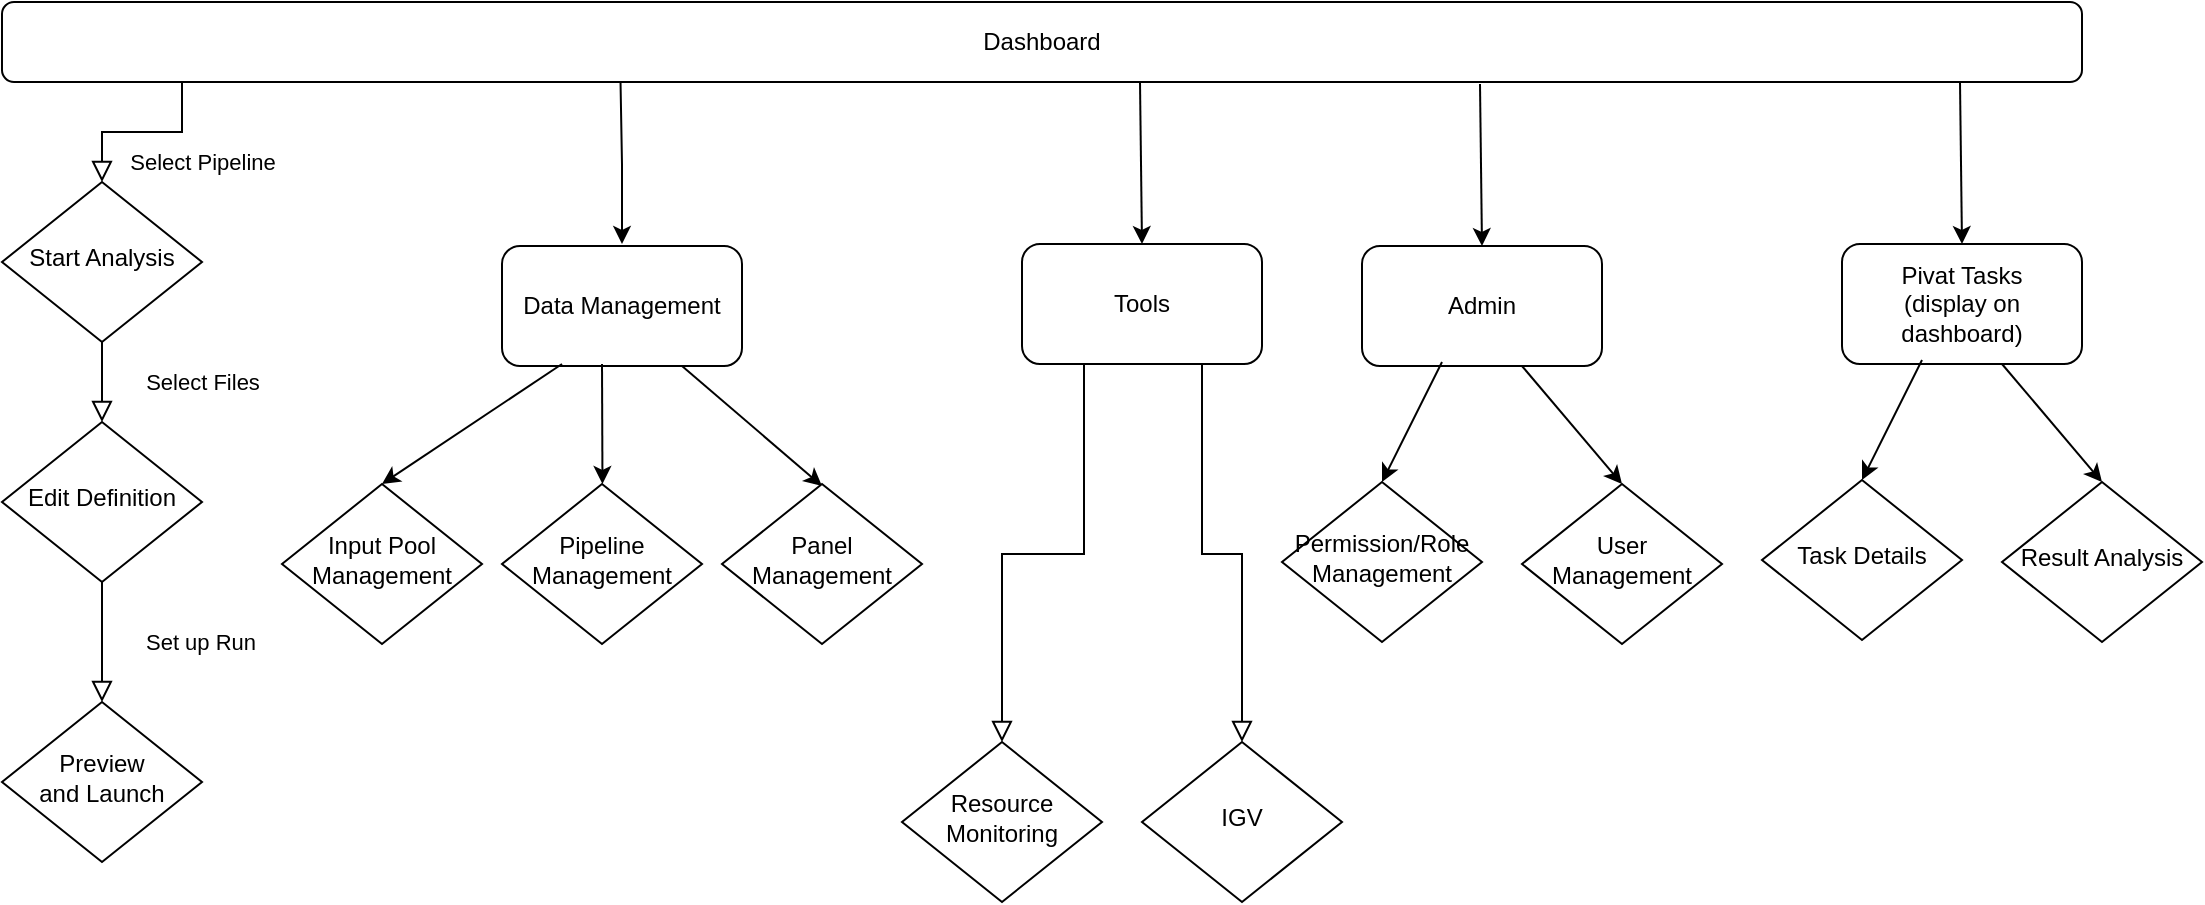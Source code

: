 <mxfile version="21.3.2" type="github">
  <diagram id="C5RBs43oDa-KdzZeNtuy" name="Page-1">
    <mxGraphModel dx="1383" dy="741" grid="1" gridSize="10" guides="1" tooltips="1" connect="1" arrows="1" fold="1" page="1" pageScale="1" pageWidth="827" pageHeight="1169" math="0" shadow="0">
      <root>
        <mxCell id="WIyWlLk6GJQsqaUBKTNV-0" />
        <mxCell id="WIyWlLk6GJQsqaUBKTNV-1" parent="WIyWlLk6GJQsqaUBKTNV-0" />
        <mxCell id="WIyWlLk6GJQsqaUBKTNV-2" value="Select Pipeline" style="rounded=0;html=1;jettySize=auto;orthogonalLoop=1;fontSize=11;endArrow=block;endFill=0;endSize=8;strokeWidth=1;shadow=0;labelBackgroundColor=none;edgeStyle=orthogonalEdgeStyle;" parent="WIyWlLk6GJQsqaUBKTNV-1" source="WIyWlLk6GJQsqaUBKTNV-3" target="WIyWlLk6GJQsqaUBKTNV-6" edge="1">
          <mxGeometry x="-0.444" y="18" relative="1" as="geometry">
            <Array as="points">
              <mxPoint x="260" y="145" />
              <mxPoint x="220" y="145" />
            </Array>
            <mxPoint x="10" y="-3" as="offset" />
          </mxGeometry>
        </mxCell>
        <mxCell id="WIyWlLk6GJQsqaUBKTNV-3" value="Dashboard" style="rounded=1;whiteSpace=wrap;html=1;fontSize=12;glass=0;strokeWidth=1;shadow=0;" parent="WIyWlLk6GJQsqaUBKTNV-1" vertex="1">
          <mxGeometry x="170" y="80" width="1040" height="40" as="geometry" />
        </mxCell>
        <mxCell id="WIyWlLk6GJQsqaUBKTNV-4" value="Select Files" style="rounded=0;html=1;jettySize=auto;orthogonalLoop=1;fontSize=11;endArrow=block;endFill=0;endSize=8;strokeWidth=1;shadow=0;labelBackgroundColor=none;edgeStyle=orthogonalEdgeStyle;" parent="WIyWlLk6GJQsqaUBKTNV-1" source="WIyWlLk6GJQsqaUBKTNV-6" target="WIyWlLk6GJQsqaUBKTNV-10" edge="1">
          <mxGeometry y="50" relative="1" as="geometry">
            <mxPoint as="offset" />
          </mxGeometry>
        </mxCell>
        <mxCell id="WIyWlLk6GJQsqaUBKTNV-6" value="Start Analysis" style="rhombus;whiteSpace=wrap;html=1;shadow=0;fontFamily=Helvetica;fontSize=12;align=center;strokeWidth=1;spacing=6;spacingTop=-4;" parent="WIyWlLk6GJQsqaUBKTNV-1" vertex="1">
          <mxGeometry x="170" y="170" width="100" height="80" as="geometry" />
        </mxCell>
        <mxCell id="WIyWlLk6GJQsqaUBKTNV-8" value="Set up Run" style="rounded=0;html=1;jettySize=auto;orthogonalLoop=1;fontSize=11;endArrow=block;endFill=0;endSize=8;strokeWidth=1;shadow=0;labelBackgroundColor=none;edgeStyle=orthogonalEdgeStyle;" parent="WIyWlLk6GJQsqaUBKTNV-1" source="WIyWlLk6GJQsqaUBKTNV-10" edge="1">
          <mxGeometry x="0.009" y="49" relative="1" as="geometry">
            <mxPoint y="-1" as="offset" />
            <mxPoint x="220" y="430" as="targetPoint" />
          </mxGeometry>
        </mxCell>
        <mxCell id="WIyWlLk6GJQsqaUBKTNV-10" value="Edit Definition" style="rhombus;whiteSpace=wrap;html=1;shadow=0;fontFamily=Helvetica;fontSize=12;align=center;strokeWidth=1;spacing=6;spacingTop=-4;" parent="WIyWlLk6GJQsqaUBKTNV-1" vertex="1">
          <mxGeometry x="170" y="290" width="100" height="80" as="geometry" />
        </mxCell>
        <mxCell id="r_vhM-KLNuA45PHsS9CR-2" value="Preview&lt;br&gt;and Launch" style="rhombus;whiteSpace=wrap;html=1;shadow=0;fontFamily=Helvetica;fontSize=12;align=center;strokeWidth=1;spacing=6;spacingTop=-4;" parent="WIyWlLk6GJQsqaUBKTNV-1" vertex="1">
          <mxGeometry x="170" y="430" width="100" height="80" as="geometry" />
        </mxCell>
        <mxCell id="r_vhM-KLNuA45PHsS9CR-7" value="" style="endArrow=classic;html=1;rounded=0;exitX=0.369;exitY=0.975;exitDx=0;exitDy=0;exitPerimeter=0;" parent="WIyWlLk6GJQsqaUBKTNV-1" edge="1">
          <mxGeometry width="50" height="50" relative="1" as="geometry">
            <mxPoint x="479.26" y="120" as="sourcePoint" />
            <mxPoint x="480" y="201" as="targetPoint" />
            <Array as="points">
              <mxPoint x="480" y="161" />
            </Array>
          </mxGeometry>
        </mxCell>
        <mxCell id="r_vhM-KLNuA45PHsS9CR-9" value="Data Management" style="rounded=1;whiteSpace=wrap;html=1;" parent="WIyWlLk6GJQsqaUBKTNV-1" vertex="1">
          <mxGeometry x="420" y="202" width="120" height="60" as="geometry" />
        </mxCell>
        <mxCell id="r_vhM-KLNuA45PHsS9CR-10" value="" style="endArrow=classic;html=1;rounded=0;exitX=0.369;exitY=0.975;exitDx=0;exitDy=0;exitPerimeter=0;" parent="WIyWlLk6GJQsqaUBKTNV-1" edge="1">
          <mxGeometry width="50" height="50" relative="1" as="geometry">
            <mxPoint x="739" y="120" as="sourcePoint" />
            <mxPoint x="740" y="201" as="targetPoint" />
          </mxGeometry>
        </mxCell>
        <mxCell id="r_vhM-KLNuA45PHsS9CR-11" value="Tools" style="rounded=1;whiteSpace=wrap;html=1;" parent="WIyWlLk6GJQsqaUBKTNV-1" vertex="1">
          <mxGeometry x="680" y="201" width="120" height="60" as="geometry" />
        </mxCell>
        <mxCell id="r_vhM-KLNuA45PHsS9CR-12" value="" style="rounded=0;html=1;jettySize=auto;orthogonalLoop=1;fontSize=11;endArrow=block;endFill=0;endSize=8;strokeWidth=1;shadow=0;labelBackgroundColor=none;edgeStyle=orthogonalEdgeStyle;" parent="WIyWlLk6GJQsqaUBKTNV-1" target="r_vhM-KLNuA45PHsS9CR-13" edge="1">
          <mxGeometry y="20" relative="1" as="geometry">
            <mxPoint as="offset" />
            <mxPoint x="740" y="261" as="sourcePoint" />
            <Array as="points">
              <mxPoint x="770" y="261" />
              <mxPoint x="770" y="356" />
              <mxPoint x="790" y="356" />
            </Array>
          </mxGeometry>
        </mxCell>
        <mxCell id="r_vhM-KLNuA45PHsS9CR-13" value="IGV" style="rhombus;whiteSpace=wrap;html=1;shadow=0;fontFamily=Helvetica;fontSize=12;align=center;strokeWidth=1;spacing=6;spacingTop=-4;" parent="WIyWlLk6GJQsqaUBKTNV-1" vertex="1">
          <mxGeometry x="740" y="450" width="100" height="80" as="geometry" />
        </mxCell>
        <mxCell id="r_vhM-KLNuA45PHsS9CR-14" value="" style="endArrow=classic;html=1;rounded=0;" parent="WIyWlLk6GJQsqaUBKTNV-1" edge="1">
          <mxGeometry width="50" height="50" relative="1" as="geometry">
            <mxPoint x="510" y="262" as="sourcePoint" />
            <mxPoint x="580" y="322" as="targetPoint" />
          </mxGeometry>
        </mxCell>
        <mxCell id="r_vhM-KLNuA45PHsS9CR-16" value="Panel Management" style="rhombus;whiteSpace=wrap;html=1;shadow=0;fontFamily=Helvetica;fontSize=12;align=center;strokeWidth=1;spacing=6;spacingTop=-4;" parent="WIyWlLk6GJQsqaUBKTNV-1" vertex="1">
          <mxGeometry x="530" y="321" width="100" height="80" as="geometry" />
        </mxCell>
        <mxCell id="r_vhM-KLNuA45PHsS9CR-19" value="Resource&lt;br&gt;Monitoring" style="rhombus;whiteSpace=wrap;html=1;shadow=0;fontFamily=Helvetica;fontSize=12;align=center;strokeWidth=1;spacing=6;spacingTop=-4;" parent="WIyWlLk6GJQsqaUBKTNV-1" vertex="1">
          <mxGeometry x="620" y="450" width="100" height="80" as="geometry" />
        </mxCell>
        <mxCell id="r_vhM-KLNuA45PHsS9CR-20" value="" style="rounded=0;html=1;jettySize=auto;orthogonalLoop=1;fontSize=11;endArrow=block;endFill=0;endSize=8;strokeWidth=1;shadow=0;labelBackgroundColor=none;edgeStyle=orthogonalEdgeStyle;entryX=0.5;entryY=0;entryDx=0;entryDy=0;" parent="WIyWlLk6GJQsqaUBKTNV-1" target="r_vhM-KLNuA45PHsS9CR-19" edge="1">
          <mxGeometry y="20" relative="1" as="geometry">
            <mxPoint as="offset" />
            <mxPoint x="710" y="261" as="sourcePoint" />
            <mxPoint x="760" y="450" as="targetPoint" />
            <Array as="points">
              <mxPoint x="711" y="261" />
              <mxPoint x="711" y="356" />
              <mxPoint x="670" y="356" />
            </Array>
          </mxGeometry>
        </mxCell>
        <mxCell id="r_vhM-KLNuA45PHsS9CR-21" value="Pipeline&lt;br&gt;Management" style="rhombus;whiteSpace=wrap;html=1;shadow=0;fontFamily=Helvetica;fontSize=12;align=center;strokeWidth=1;spacing=6;spacingTop=-4;" parent="WIyWlLk6GJQsqaUBKTNV-1" vertex="1">
          <mxGeometry x="420" y="321" width="100" height="80" as="geometry" />
        </mxCell>
        <mxCell id="r_vhM-KLNuA45PHsS9CR-22" value="Input Pool&lt;br&gt;Management" style="rhombus;whiteSpace=wrap;html=1;shadow=0;fontFamily=Helvetica;fontSize=12;align=center;strokeWidth=1;spacing=6;spacingTop=-4;" parent="WIyWlLk6GJQsqaUBKTNV-1" vertex="1">
          <mxGeometry x="310" y="321" width="100" height="80" as="geometry" />
        </mxCell>
        <mxCell id="r_vhM-KLNuA45PHsS9CR-23" value="" style="endArrow=classic;html=1;rounded=0;entryX=0.5;entryY=0;entryDx=0;entryDy=0;" parent="WIyWlLk6GJQsqaUBKTNV-1" target="r_vhM-KLNuA45PHsS9CR-22" edge="1">
          <mxGeometry width="50" height="50" relative="1" as="geometry">
            <mxPoint x="450" y="261" as="sourcePoint" />
            <mxPoint x="370" y="332" as="targetPoint" />
          </mxGeometry>
        </mxCell>
        <mxCell id="r_vhM-KLNuA45PHsS9CR-24" value="" style="endArrow=classic;html=1;rounded=0;" parent="WIyWlLk6GJQsqaUBKTNV-1" edge="1">
          <mxGeometry width="50" height="50" relative="1" as="geometry">
            <mxPoint x="470" y="261" as="sourcePoint" />
            <mxPoint x="470.24" y="321" as="targetPoint" />
          </mxGeometry>
        </mxCell>
        <mxCell id="r_vhM-KLNuA45PHsS9CR-25" value="" style="endArrow=classic;html=1;rounded=0;exitX=0.369;exitY=0.975;exitDx=0;exitDy=0;exitPerimeter=0;" parent="WIyWlLk6GJQsqaUBKTNV-1" edge="1">
          <mxGeometry width="50" height="50" relative="1" as="geometry">
            <mxPoint x="909" y="121" as="sourcePoint" />
            <mxPoint x="910" y="202" as="targetPoint" />
          </mxGeometry>
        </mxCell>
        <mxCell id="r_vhM-KLNuA45PHsS9CR-26" value="Admin" style="rounded=1;whiteSpace=wrap;html=1;" parent="WIyWlLk6GJQsqaUBKTNV-1" vertex="1">
          <mxGeometry x="850" y="202" width="120" height="60" as="geometry" />
        </mxCell>
        <mxCell id="r_vhM-KLNuA45PHsS9CR-27" value="" style="endArrow=classic;html=1;rounded=0;entryX=0.5;entryY=0;entryDx=0;entryDy=0;" parent="WIyWlLk6GJQsqaUBKTNV-1" target="r_vhM-KLNuA45PHsS9CR-28" edge="1">
          <mxGeometry width="50" height="50" relative="1" as="geometry">
            <mxPoint x="930" y="262" as="sourcePoint" />
            <mxPoint x="1000" y="322" as="targetPoint" />
          </mxGeometry>
        </mxCell>
        <mxCell id="r_vhM-KLNuA45PHsS9CR-28" value="User Management" style="rhombus;whiteSpace=wrap;html=1;shadow=0;fontFamily=Helvetica;fontSize=12;align=center;strokeWidth=1;spacing=6;spacingTop=-4;" parent="WIyWlLk6GJQsqaUBKTNV-1" vertex="1">
          <mxGeometry x="930" y="321" width="100" height="80" as="geometry" />
        </mxCell>
        <mxCell id="r_vhM-KLNuA45PHsS9CR-31" value="Permission/Role&lt;br&gt;Management" style="rhombus;whiteSpace=wrap;html=1;shadow=0;fontFamily=Helvetica;fontSize=12;align=center;strokeWidth=1;spacing=6;spacingTop=-4;" parent="WIyWlLk6GJQsqaUBKTNV-1" vertex="1">
          <mxGeometry x="810" y="320" width="100" height="80" as="geometry" />
        </mxCell>
        <mxCell id="r_vhM-KLNuA45PHsS9CR-32" value="" style="endArrow=classic;html=1;rounded=0;entryX=0.5;entryY=0;entryDx=0;entryDy=0;" parent="WIyWlLk6GJQsqaUBKTNV-1" target="r_vhM-KLNuA45PHsS9CR-31" edge="1">
          <mxGeometry width="50" height="50" relative="1" as="geometry">
            <mxPoint x="890" y="260" as="sourcePoint" />
            <mxPoint x="810" y="331" as="targetPoint" />
          </mxGeometry>
        </mxCell>
        <mxCell id="r_vhM-KLNuA45PHsS9CR-36" value="" style="endArrow=classic;html=1;rounded=0;exitX=0.369;exitY=0.975;exitDx=0;exitDy=0;exitPerimeter=0;" parent="WIyWlLk6GJQsqaUBKTNV-1" edge="1">
          <mxGeometry width="50" height="50" relative="1" as="geometry">
            <mxPoint x="1149" y="120" as="sourcePoint" />
            <mxPoint x="1150" y="201" as="targetPoint" />
          </mxGeometry>
        </mxCell>
        <mxCell id="r_vhM-KLNuA45PHsS9CR-37" value="Pivat Tasks&lt;br&gt;(display on dashboard)" style="rounded=1;whiteSpace=wrap;html=1;" parent="WIyWlLk6GJQsqaUBKTNV-1" vertex="1">
          <mxGeometry x="1090" y="201" width="120" height="60" as="geometry" />
        </mxCell>
        <mxCell id="r_vhM-KLNuA45PHsS9CR-39" value="" style="endArrow=classic;html=1;rounded=0;entryX=0.5;entryY=0;entryDx=0;entryDy=0;" parent="WIyWlLk6GJQsqaUBKTNV-1" target="r_vhM-KLNuA45PHsS9CR-40" edge="1">
          <mxGeometry width="50" height="50" relative="1" as="geometry">
            <mxPoint x="1170" y="261" as="sourcePoint" />
            <mxPoint x="1240" y="321" as="targetPoint" />
          </mxGeometry>
        </mxCell>
        <mxCell id="r_vhM-KLNuA45PHsS9CR-40" value="Result Analysis" style="rhombus;whiteSpace=wrap;html=1;shadow=0;fontFamily=Helvetica;fontSize=12;align=center;strokeWidth=1;spacing=6;spacingTop=-4;" parent="WIyWlLk6GJQsqaUBKTNV-1" vertex="1">
          <mxGeometry x="1170" y="320" width="100" height="80" as="geometry" />
        </mxCell>
        <mxCell id="r_vhM-KLNuA45PHsS9CR-41" value="Task Details" style="rhombus;whiteSpace=wrap;html=1;shadow=0;fontFamily=Helvetica;fontSize=12;align=center;strokeWidth=1;spacing=6;spacingTop=-4;" parent="WIyWlLk6GJQsqaUBKTNV-1" vertex="1">
          <mxGeometry x="1050" y="319" width="100" height="80" as="geometry" />
        </mxCell>
        <mxCell id="r_vhM-KLNuA45PHsS9CR-42" value="" style="endArrow=classic;html=1;rounded=0;entryX=0.5;entryY=0;entryDx=0;entryDy=0;" parent="WIyWlLk6GJQsqaUBKTNV-1" target="r_vhM-KLNuA45PHsS9CR-41" edge="1">
          <mxGeometry width="50" height="50" relative="1" as="geometry">
            <mxPoint x="1130" y="259" as="sourcePoint" />
            <mxPoint x="1050" y="330" as="targetPoint" />
          </mxGeometry>
        </mxCell>
      </root>
    </mxGraphModel>
  </diagram>
</mxfile>
